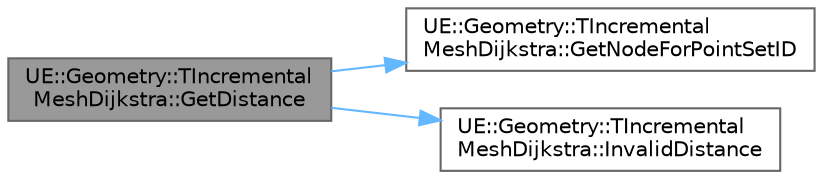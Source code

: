 digraph "UE::Geometry::TIncrementalMeshDijkstra::GetDistance"
{
 // INTERACTIVE_SVG=YES
 // LATEX_PDF_SIZE
  bgcolor="transparent";
  edge [fontname=Helvetica,fontsize=10,labelfontname=Helvetica,labelfontsize=10];
  node [fontname=Helvetica,fontsize=10,shape=box,height=0.2,width=0.4];
  rankdir="LR";
  Node1 [id="Node000001",label="UE::Geometry::TIncremental\lMeshDijkstra::GetDistance",height=0.2,width=0.4,color="gray40", fillcolor="grey60", style="filled", fontcolor="black",tooltip=" "];
  Node1 -> Node2 [id="edge1_Node000001_Node000002",color="steelblue1",style="solid",tooltip=" "];
  Node2 [id="Node000002",label="UE::Geometry::TIncremental\lMeshDijkstra::GetNodeForPointSetID",height=0.2,width=0.4,color="grey40", fillcolor="white", style="filled",URL="$df/d7b/classUE_1_1Geometry_1_1TIncrementalMeshDijkstra.html#a1c5118953b747956dab77a50eb0cd088",tooltip=" "];
  Node1 -> Node3 [id="edge2_Node000001_Node000003",color="steelblue1",style="solid",tooltip=" "];
  Node3 [id="Node000003",label="UE::Geometry::TIncremental\lMeshDijkstra::InvalidDistance",height=0.2,width=0.4,color="grey40", fillcolor="white", style="filled",URL="$df/d7b/classUE_1_1Geometry_1_1TIncrementalMeshDijkstra.html#a2f558838fff899e4c55ad022d5b8c17c",tooltip=" "];
}
